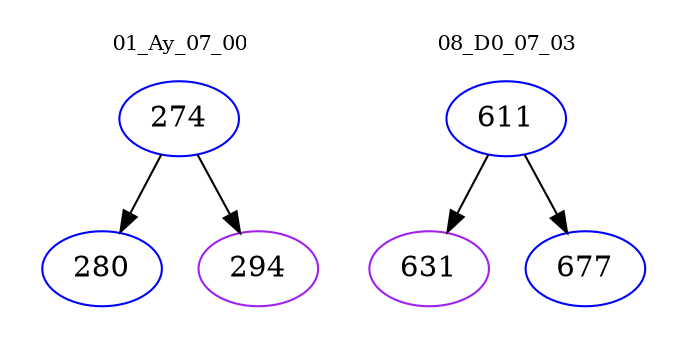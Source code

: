 digraph{
subgraph cluster_0 {
color = white
label = "01_Ay_07_00";
fontsize=10;
T0_274 [label="274", color="blue"]
T0_274 -> T0_280 [color="black"]
T0_280 [label="280", color="blue"]
T0_274 -> T0_294 [color="black"]
T0_294 [label="294", color="purple"]
}
subgraph cluster_1 {
color = white
label = "08_D0_07_03";
fontsize=10;
T1_611 [label="611", color="blue"]
T1_611 -> T1_631 [color="black"]
T1_631 [label="631", color="purple"]
T1_611 -> T1_677 [color="black"]
T1_677 [label="677", color="blue"]
}
}
